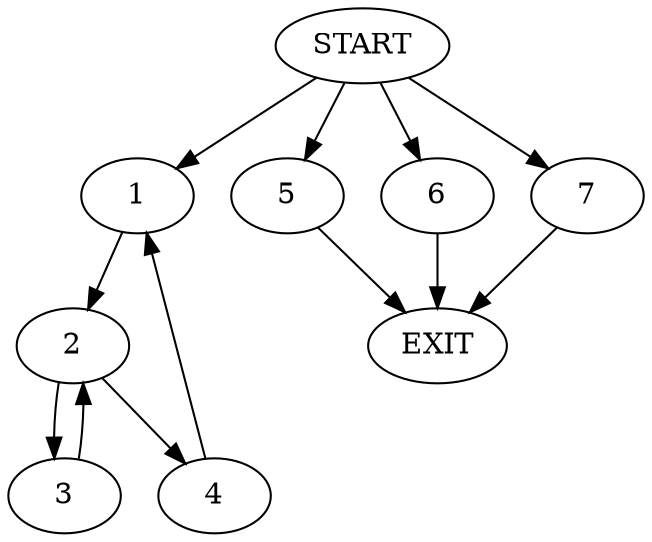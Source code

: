 digraph {
0 [label="START"]
8 [label="EXIT"]
0 -> 1
1 -> 2
2 -> 3
2 -> 4
0 -> 5
5 -> 8
3 -> 2
4 -> 1
0 -> 6
6 -> 8
0 -> 7
7 -> 8
}
